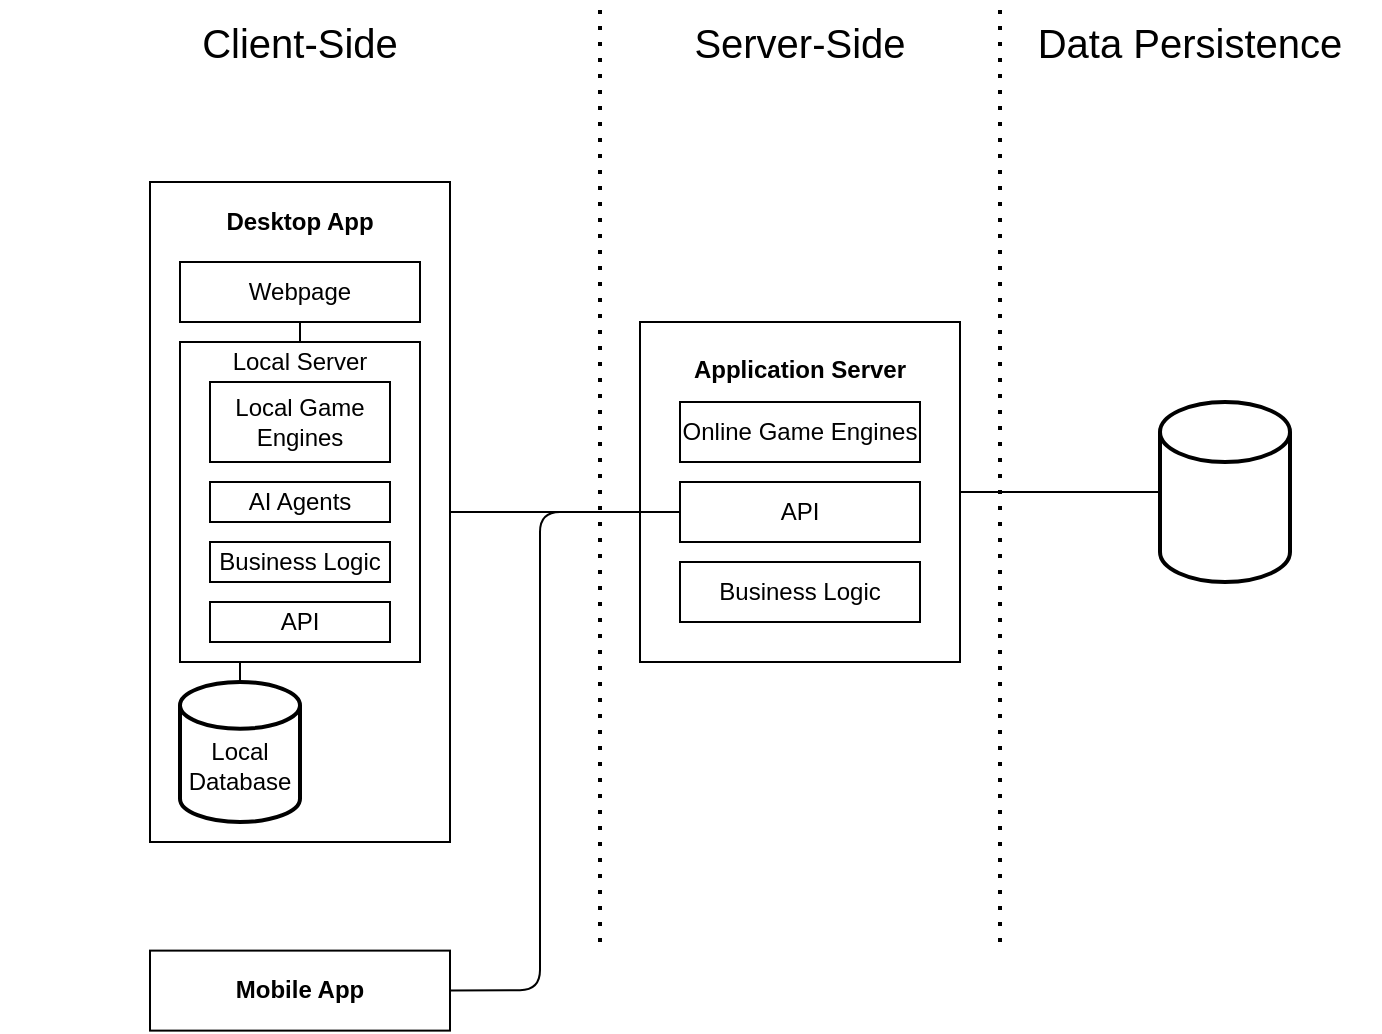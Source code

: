 <mxfile version="14.5.10" type="device"><diagram id="oXscRd6IjNx_Rp6BxEF6" name="Page-1"><mxGraphModel dx="1038" dy="548" grid="1" gridSize="10" guides="1" tooltips="1" connect="1" arrows="1" fold="1" page="1" pageScale="1" pageWidth="1100" pageHeight="1700" math="0" shadow="0"><root><mxCell id="0"/><mxCell id="1" parent="0"/><mxCell id="QqvGkgOvMFehXIznymJZ-6" value="" style="rounded=0;whiteSpace=wrap;html=1;" parent="1" vertex="1"><mxGeometry x="265" y="170" width="150" height="330" as="geometry"/></mxCell><mxCell id="QqvGkgOvMFehXIznymJZ-18" value="" style="rounded=0;whiteSpace=wrap;html=1;" parent="1" vertex="1"><mxGeometry x="280" y="250" width="120" height="160" as="geometry"/></mxCell><mxCell id="K8OW6hknkziSefZEZa-M-31" value="" style="rounded=0;whiteSpace=wrap;html=1;fontSize=20;" parent="1" vertex="1"><mxGeometry x="510" y="240" width="160" height="170" as="geometry"/></mxCell><mxCell id="K8OW6hknkziSefZEZa-M-2" value="&lt;b&gt;Mobile App&lt;/b&gt;" style="rounded=0;whiteSpace=wrap;html=1;" parent="1" vertex="1"><mxGeometry x="265" y="554.31" width="150" height="40" as="geometry"/></mxCell><mxCell id="K8OW6hknkziSefZEZa-M-3" value="API" style="rounded=0;whiteSpace=wrap;html=1;" parent="1" vertex="1"><mxGeometry x="530" y="320" width="120" height="30" as="geometry"/></mxCell><mxCell id="K8OW6hknkziSefZEZa-M-4" value="Online Game Engines" style="rounded=0;whiteSpace=wrap;html=1;" parent="1" vertex="1"><mxGeometry x="530" y="280" width="120" height="30" as="geometry"/></mxCell><mxCell id="K8OW6hknkziSefZEZa-M-5" value="AI Agents" style="rounded=0;whiteSpace=wrap;html=1;" parent="1" vertex="1"><mxGeometry x="295" y="320" width="90" height="20" as="geometry"/></mxCell><mxCell id="K8OW6hknkziSefZEZa-M-10" value="" style="endArrow=none;html=1;entryX=0;entryY=0.5;entryDx=0;entryDy=0;entryPerimeter=0;exitX=1;exitY=0.5;exitDx=0;exitDy=0;" parent="1" source="K8OW6hknkziSefZEZa-M-31" target="QqvGkgOvMFehXIznymJZ-1" edge="1"><mxGeometry width="50" height="50" relative="1" as="geometry"><mxPoint x="670" y="400" as="sourcePoint"/><mxPoint x="720" y="400" as="targetPoint"/></mxGeometry></mxCell><mxCell id="K8OW6hknkziSefZEZa-M-20" value="Local Game Engines" style="rounded=0;whiteSpace=wrap;html=1;" parent="1" vertex="1"><mxGeometry x="295" y="270" width="90" height="40" as="geometry"/></mxCell><mxCell id="K8OW6hknkziSefZEZa-M-23" value="" style="endArrow=none;dashed=1;html=1;dashPattern=1 3;strokeWidth=2;" parent="1" edge="1"><mxGeometry width="50" height="50" relative="1" as="geometry"><mxPoint x="490" y="550" as="sourcePoint"/><mxPoint x="490" y="80" as="targetPoint"/></mxGeometry></mxCell><mxCell id="K8OW6hknkziSefZEZa-M-26" value="" style="endArrow=none;dashed=1;html=1;dashPattern=1 3;strokeWidth=2;" parent="1" edge="1"><mxGeometry width="50" height="50" relative="1" as="geometry"><mxPoint x="690" y="550" as="sourcePoint"/><mxPoint x="690" y="80" as="targetPoint"/></mxGeometry></mxCell><mxCell id="K8OW6hknkziSefZEZa-M-27" value="Client-Side" style="text;html=1;strokeColor=none;fillColor=none;align=center;verticalAlign=middle;whiteSpace=wrap;rounded=0;fontSize=20;" parent="1" vertex="1"><mxGeometry x="190" y="90" width="300" height="20" as="geometry"/></mxCell><mxCell id="K8OW6hknkziSefZEZa-M-28" value="Server-Side" style="text;html=1;strokeColor=none;fillColor=none;align=center;verticalAlign=middle;whiteSpace=wrap;rounded=0;fontSize=20;" parent="1" vertex="1"><mxGeometry x="490" y="90" width="200" height="20" as="geometry"/></mxCell><mxCell id="K8OW6hknkziSefZEZa-M-29" value="Data Persistence" style="text;html=1;strokeColor=none;fillColor=none;align=center;verticalAlign=middle;whiteSpace=wrap;rounded=0;fontSize=20;" parent="1" vertex="1"><mxGeometry x="690" y="90" width="190" height="20" as="geometry"/></mxCell><mxCell id="K8OW6hknkziSefZEZa-M-33" value="&lt;font style=&quot;font-size: 12px&quot;&gt;&lt;b&gt;Application Server&lt;/b&gt;&lt;br&gt;&lt;/font&gt;" style="text;html=1;strokeColor=none;fillColor=none;align=center;verticalAlign=middle;whiteSpace=wrap;rounded=0;fontSize=20;" parent="1" vertex="1"><mxGeometry x="510" y="250" width="160" height="20" as="geometry"/></mxCell><mxCell id="QqvGkgOvMFehXIznymJZ-1" value="" style="strokeWidth=2;html=1;shape=mxgraph.flowchart.database;whiteSpace=wrap;" parent="1" vertex="1"><mxGeometry x="770" y="280" width="65" height="90" as="geometry"/></mxCell><mxCell id="QqvGkgOvMFehXIznymJZ-2" value="" style="shape=image;verticalLabelPosition=bottom;labelBackgroundColor=#ffffff;verticalAlign=top;aspect=fixed;imageAspect=0;image=https://marcas-logos.net/wp-content/uploads/2020/11/MySQL-logo.png;" parent="1" vertex="1"><mxGeometry x="761.25" y="220.0" width="82.5" height="55.05" as="geometry"/></mxCell><mxCell id="QqvGkgOvMFehXIznymJZ-3" value="" style="shape=image;verticalLabelPosition=bottom;labelBackgroundColor=#ffffff;verticalAlign=top;aspect=fixed;imageAspect=0;image=https://upload.wikimedia.org/wikipedia/commons/thumb/d/d9/Node.js_logo.svg/1200px-Node.js_logo.svg.png;" parent="1" vertex="1"><mxGeometry x="557.29" y="200" width="65.42" height="40" as="geometry"/></mxCell><mxCell id="QqvGkgOvMFehXIznymJZ-5" value="Business Logic" style="rounded=0;whiteSpace=wrap;html=1;" parent="1" vertex="1"><mxGeometry x="530" y="360" width="120" height="30" as="geometry"/></mxCell><mxCell id="QqvGkgOvMFehXIznymJZ-7" value="&lt;b&gt;Desktop App&lt;/b&gt;" style="text;html=1;strokeColor=none;fillColor=none;align=center;verticalAlign=middle;whiteSpace=wrap;rounded=0;" parent="1" vertex="1"><mxGeometry x="265" y="180" width="150" height="20" as="geometry"/></mxCell><mxCell id="QqvGkgOvMFehXIznymJZ-8" value="Local Server" style="text;html=1;strokeColor=none;fillColor=none;align=center;verticalAlign=middle;whiteSpace=wrap;rounded=0;" parent="1" vertex="1"><mxGeometry x="280" y="250" width="120" height="20" as="geometry"/></mxCell><mxCell id="QqvGkgOvMFehXIznymJZ-20" value="Business Logic" style="rounded=0;whiteSpace=wrap;html=1;" parent="1" vertex="1"><mxGeometry x="295" y="350" width="90" height="20" as="geometry"/></mxCell><mxCell id="QqvGkgOvMFehXIznymJZ-21" value="&lt;br&gt;Local Database" style="strokeWidth=2;html=1;shape=mxgraph.flowchart.database;whiteSpace=wrap;" parent="1" vertex="1"><mxGeometry x="280" y="420" width="60" height="70" as="geometry"/></mxCell><mxCell id="QqvGkgOvMFehXIznymJZ-22" value="" style="shape=image;verticalLabelPosition=bottom;labelBackgroundColor=#ffffff;verticalAlign=top;aspect=fixed;imageAspect=0;image=https://upload.wikimedia.org/wikipedia/commons/thumb/3/38/SQLite370.svg/1200px-SQLite370.svg.png;" parent="1" vertex="1"><mxGeometry x="350" y="440.75" width="60" height="28.5" as="geometry"/></mxCell><mxCell id="QqvGkgOvMFehXIznymJZ-24" value="" style="shape=image;verticalLabelPosition=bottom;labelBackgroundColor=#ffffff;verticalAlign=top;aspect=fixed;imageAspect=0;image=https://phaser.io/images/img.png;" parent="1" vertex="1"><mxGeometry x="375" y="135.69" width="40" height="34.31" as="geometry"/></mxCell><mxCell id="QqvGkgOvMFehXIznymJZ-26" value="Webpage" style="rounded=0;whiteSpace=wrap;html=1;" parent="1" vertex="1"><mxGeometry x="280" y="210" width="120" height="30" as="geometry"/></mxCell><mxCell id="QqvGkgOvMFehXIznymJZ-27" value="" style="shape=image;verticalLabelPosition=bottom;labelBackgroundColor=#ffffff;verticalAlign=top;aspect=fixed;imageAspect=0;image=https://www.cloudcms.com/images/quickstarts/react/react.df70b005.png;" parent="1" vertex="1"><mxGeometry x="322.5" y="135.69" width="35" height="35" as="geometry"/></mxCell><mxCell id="QqvGkgOvMFehXIznymJZ-28" value="" style="shape=image;verticalLabelPosition=bottom;labelBackgroundColor=#ffffff;verticalAlign=top;aspect=fixed;imageAspect=0;image=https://devkico.itexto.com.br/wp-content/uploads/2020/02/electron_logo.png;" parent="1" vertex="1"><mxGeometry x="267.15" y="139.27" width="27.85" height="27.85" as="geometry"/></mxCell><mxCell id="QqvGkgOvMFehXIznymJZ-29" value="" style="shape=image;verticalLabelPosition=bottom;labelBackgroundColor=#ffffff;verticalAlign=top;aspect=fixed;imageAspect=0;image=https://phaser.io/images/img.png;" parent="1" vertex="1"><mxGeometry x="370" y="520" width="40" height="34.31" as="geometry"/></mxCell><mxCell id="QqvGkgOvMFehXIznymJZ-30" value="" style="shape=image;verticalLabelPosition=bottom;labelBackgroundColor=#ffffff;verticalAlign=top;aspect=fixed;imageAspect=0;image=https://pacotefullstack.com/master/img/tecnologias/react-native.png;" parent="1" vertex="1"><mxGeometry x="270" y="522.58" width="87.5" height="30.12" as="geometry"/></mxCell><mxCell id="QqvGkgOvMFehXIznymJZ-32" value="" style="endArrow=none;html=1;exitX=1;exitY=0.5;exitDx=0;exitDy=0;entryX=0;entryY=0.5;entryDx=0;entryDy=0;" parent="1" source="K8OW6hknkziSefZEZa-M-2" target="K8OW6hknkziSefZEZa-M-3" edge="1"><mxGeometry width="50" height="50" relative="1" as="geometry"><mxPoint x="530" y="520" as="sourcePoint"/><mxPoint x="460" y="350" as="targetPoint"/><Array as="points"><mxPoint x="460" y="574"/><mxPoint x="460" y="335"/></Array></mxGeometry></mxCell><mxCell id="QqvGkgOvMFehXIznymJZ-33" value="" style="endArrow=none;html=1;entryX=0.5;entryY=1;entryDx=0;entryDy=0;exitX=0.5;exitY=0;exitDx=0;exitDy=0;" parent="1" source="QqvGkgOvMFehXIznymJZ-8" target="QqvGkgOvMFehXIznymJZ-26" edge="1"><mxGeometry width="50" height="50" relative="1" as="geometry"><mxPoint x="100" y="320" as="sourcePoint"/><mxPoint x="150" y="270" as="targetPoint"/></mxGeometry></mxCell><mxCell id="QqvGkgOvMFehXIznymJZ-34" value="" style="endArrow=none;html=1;entryX=0.25;entryY=1;entryDx=0;entryDy=0;exitX=0.5;exitY=0;exitDx=0;exitDy=0;exitPerimeter=0;" parent="1" source="QqvGkgOvMFehXIznymJZ-21" edge="1"><mxGeometry width="50" height="50" relative="1" as="geometry"><mxPoint x="90" y="390" as="sourcePoint"/><mxPoint x="310" y="410" as="targetPoint"/></mxGeometry></mxCell><mxCell id="QqvGkgOvMFehXIznymJZ-35" value="API" style="rounded=0;whiteSpace=wrap;html=1;" parent="1" vertex="1"><mxGeometry x="295" y="380" width="90" height="20" as="geometry"/></mxCell><mxCell id="QqvGkgOvMFehXIznymJZ-36" value="" style="endArrow=none;html=1;entryX=1;entryY=0.5;entryDx=0;entryDy=0;exitX=0;exitY=0.5;exitDx=0;exitDy=0;" parent="1" source="K8OW6hknkziSefZEZa-M-3" target="QqvGkgOvMFehXIznymJZ-6" edge="1"><mxGeometry width="50" height="50" relative="1" as="geometry"><mxPoint x="560" y="530" as="sourcePoint"/><mxPoint x="610" y="480" as="targetPoint"/></mxGeometry></mxCell></root></mxGraphModel></diagram></mxfile>